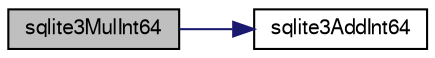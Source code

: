 digraph "sqlite3MulInt64"
{
  edge [fontname="FreeSans",fontsize="10",labelfontname="FreeSans",labelfontsize="10"];
  node [fontname="FreeSans",fontsize="10",shape=record];
  rankdir="LR";
  Node599940 [label="sqlite3MulInt64",height=0.2,width=0.4,color="black", fillcolor="grey75", style="filled", fontcolor="black"];
  Node599940 -> Node599941 [color="midnightblue",fontsize="10",style="solid",fontname="FreeSans"];
  Node599941 [label="sqlite3AddInt64",height=0.2,width=0.4,color="black", fillcolor="white", style="filled",URL="$sqlite3_8c.html#a3a8d0bd2168f97a58e0205410aac197a"];
}
